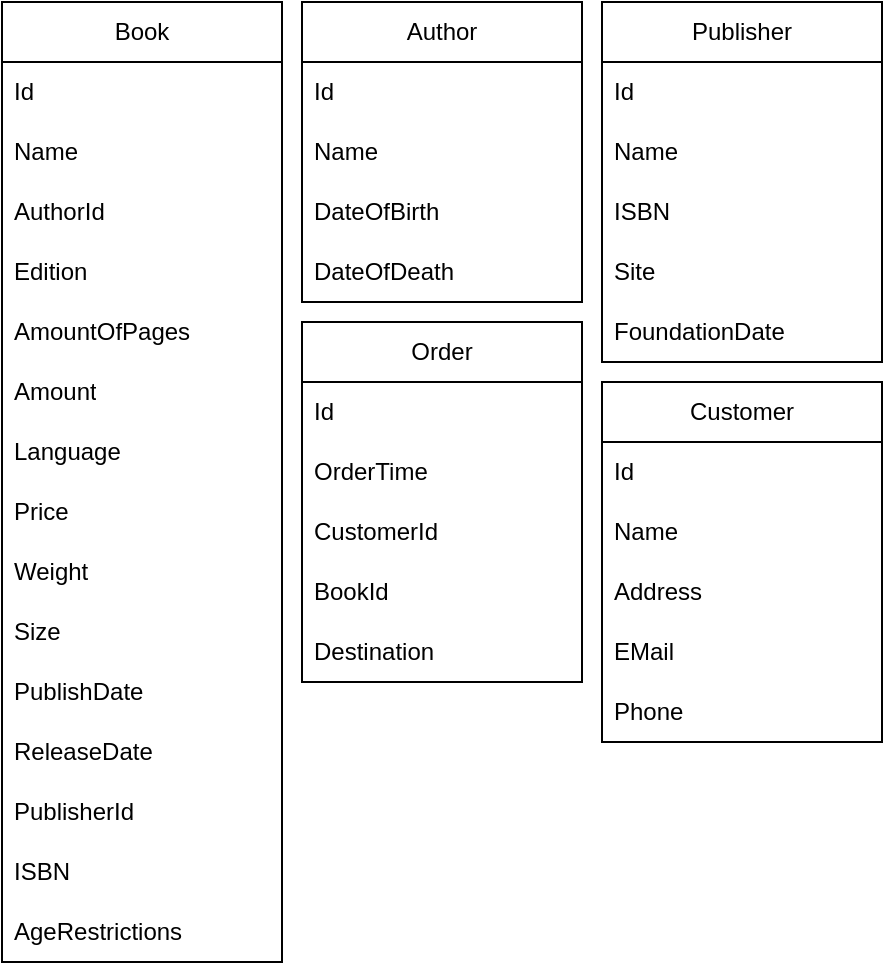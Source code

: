 <mxfile version="24.7.16">
  <diagram name="Page-1" id="GhhIflg6QjD3xNORm4Su">
    <mxGraphModel dx="1822" dy="1138" grid="0" gridSize="10" guides="1" tooltips="1" connect="1" arrows="1" fold="1" page="1" pageScale="1" pageWidth="827" pageHeight="1169" math="0" shadow="0">
      <root>
        <mxCell id="0" />
        <mxCell id="1" parent="0" />
        <mxCell id="lPD5VT004WptOKD8cHPq-1" value="Book" style="swimlane;fontStyle=0;childLayout=stackLayout;horizontal=1;startSize=30;horizontalStack=0;resizeParent=1;resizeParentMax=0;resizeLast=0;collapsible=1;marginBottom=0;whiteSpace=wrap;html=1;" parent="1" vertex="1">
          <mxGeometry x="155" y="35" width="140" height="480" as="geometry" />
        </mxCell>
        <mxCell id="lPD5VT004WptOKD8cHPq-2" value="Id" style="text;strokeColor=none;fillColor=none;align=left;verticalAlign=middle;spacingLeft=4;spacingRight=4;overflow=hidden;points=[[0,0.5],[1,0.5]];portConstraint=eastwest;rotatable=0;whiteSpace=wrap;html=1;" parent="lPD5VT004WptOKD8cHPq-1" vertex="1">
          <mxGeometry y="30" width="140" height="30" as="geometry" />
        </mxCell>
        <mxCell id="lPD5VT004WptOKD8cHPq-3" value="Name" style="text;strokeColor=none;fillColor=none;align=left;verticalAlign=middle;spacingLeft=4;spacingRight=4;overflow=hidden;points=[[0,0.5],[1,0.5]];portConstraint=eastwest;rotatable=0;whiteSpace=wrap;html=1;" parent="lPD5VT004WptOKD8cHPq-1" vertex="1">
          <mxGeometry y="60" width="140" height="30" as="geometry" />
        </mxCell>
        <mxCell id="lPD5VT004WptOKD8cHPq-4" value="AuthorId" style="text;strokeColor=none;fillColor=none;align=left;verticalAlign=middle;spacingLeft=4;spacingRight=4;overflow=hidden;points=[[0,0.5],[1,0.5]];portConstraint=eastwest;rotatable=0;whiteSpace=wrap;html=1;" parent="lPD5VT004WptOKD8cHPq-1" vertex="1">
          <mxGeometry y="90" width="140" height="30" as="geometry" />
        </mxCell>
        <mxCell id="lPD5VT004WptOKD8cHPq-7" value="Edition&lt;span style=&quot;color: rgba(0, 0, 0, 0); font-family: monospace; font-size: 0px; text-wrap: nowrap;&quot;&gt;%3CmxGraphModel%3E%3Croot%3E%3CmxCell%20id%3D%220%22%2F%3E%3CmxCell%20id%3D%221%22%20parent%3D%220%22%2F%3E%3CmxCell%20id%3D%222%22%20value%3D%22Author%22%20style%3D%22text%3BstrokeColor%3Dnone%3BfillColor%3Dnone%3Balign%3Dleft%3BverticalAlign%3Dmiddle%3BspacingLeft%3D4%3BspacingRight%3D4%3Boverflow%3Dhidden%3Bpoints%3D%5B%5B0%2C0.5%5D%2C%5B1%2C0.5%5D%5D%3BportConstraint%3Deastwest%3Brotatable%3D0%3BwhiteSpace%3Dwrap%3Bhtml%3D1%3B%22%20vertex%3D%221%22%20parent%3D%221%22%3E%3CmxGeometry%20x%3D%2280%22%20y%3D%22290%22%20width%3D%22140%22%20height%3D%2230%22%20as%3D%22geometry%22%2F%3E%3C%2FmxCell%3E%3C%2Froot%3E%3C%2FmxGraphModel%3E&lt;/span&gt;&lt;span style=&quot;color: rgba(0, 0, 0, 0); font-family: monospace; font-size: 0px; text-wrap: nowrap;&quot;&gt;%3CmxGraphModel%3E%3Croot%3E%3CmxCell%20id%3D%220%22%2F%3E%3CmxCell%20id%3D%221%22%20parent%3D%220%22%2F%3E%3CmxCell%20id%3D%222%22%20value%3D%22Author%22%20style%3D%22text%3BstrokeColor%3Dnone%3BfillColor%3Dnone%3Balign%3Dleft%3BverticalAlign%3Dmiddle%3BspacingLeft%3D4%3BspacingRight%3D4%3Boverflow%3Dhidden%3Bpoints%3D%5B%5B0%2C0.5%5D%2C%5B1%2C0.5%5D%5D%3BportConstraint%3Deastwest%3Brotatable%3D0%3BwhiteSpace%3Dwrap%3Bhtml%3D1%3B%22%20vertex%3D%221%22%20parent%3D%221%22%3E%3CmxGeometry%20x%3D%2280%22%20y%3D%22290%22%20width%3D%22140%22%20height%3D%2230%22%20as%3D%22geometry%22%2F%3E%3C%2FmxCell%3E%3C%2Froot%3E%3C%2FmxGraphModel%3E&lt;/span&gt;" style="text;strokeColor=none;fillColor=none;align=left;verticalAlign=middle;spacingLeft=4;spacingRight=4;overflow=hidden;points=[[0,0.5],[1,0.5]];portConstraint=eastwest;rotatable=0;whiteSpace=wrap;html=1;" parent="lPD5VT004WptOKD8cHPq-1" vertex="1">
          <mxGeometry y="120" width="140" height="30" as="geometry" />
        </mxCell>
        <mxCell id="lPD5VT004WptOKD8cHPq-12" value="AmountOfPages" style="text;strokeColor=none;fillColor=none;align=left;verticalAlign=middle;spacingLeft=4;spacingRight=4;overflow=hidden;points=[[0,0.5],[1,0.5]];portConstraint=eastwest;rotatable=0;whiteSpace=wrap;html=1;" parent="lPD5VT004WptOKD8cHPq-1" vertex="1">
          <mxGeometry y="150" width="140" height="30" as="geometry" />
        </mxCell>
        <mxCell id="lPD5VT004WptOKD8cHPq-57" value="Amount" style="text;strokeColor=none;fillColor=none;align=left;verticalAlign=middle;spacingLeft=4;spacingRight=4;overflow=hidden;points=[[0,0.5],[1,0.5]];portConstraint=eastwest;rotatable=0;whiteSpace=wrap;html=1;" parent="lPD5VT004WptOKD8cHPq-1" vertex="1">
          <mxGeometry y="180" width="140" height="30" as="geometry" />
        </mxCell>
        <mxCell id="lPD5VT004WptOKD8cHPq-13" value="Language" style="text;strokeColor=none;fillColor=none;align=left;verticalAlign=middle;spacingLeft=4;spacingRight=4;overflow=hidden;points=[[0,0.5],[1,0.5]];portConstraint=eastwest;rotatable=0;whiteSpace=wrap;html=1;" parent="lPD5VT004WptOKD8cHPq-1" vertex="1">
          <mxGeometry y="210" width="140" height="30" as="geometry" />
        </mxCell>
        <mxCell id="lPD5VT004WptOKD8cHPq-55" value="Price" style="text;strokeColor=none;fillColor=none;align=left;verticalAlign=middle;spacingLeft=4;spacingRight=4;overflow=hidden;points=[[0,0.5],[1,0.5]];portConstraint=eastwest;rotatable=0;whiteSpace=wrap;html=1;" parent="lPD5VT004WptOKD8cHPq-1" vertex="1">
          <mxGeometry y="240" width="140" height="30" as="geometry" />
        </mxCell>
        <mxCell id="lPD5VT004WptOKD8cHPq-15" value="Weight" style="text;strokeColor=none;fillColor=none;align=left;verticalAlign=middle;spacingLeft=4;spacingRight=4;overflow=hidden;points=[[0,0.5],[1,0.5]];portConstraint=eastwest;rotatable=0;whiteSpace=wrap;html=1;" parent="lPD5VT004WptOKD8cHPq-1" vertex="1">
          <mxGeometry y="270" width="140" height="30" as="geometry" />
        </mxCell>
        <mxCell id="lPD5VT004WptOKD8cHPq-16" value="Size" style="text;strokeColor=none;fillColor=none;align=left;verticalAlign=middle;spacingLeft=4;spacingRight=4;overflow=hidden;points=[[0,0.5],[1,0.5]];portConstraint=eastwest;rotatable=0;whiteSpace=wrap;html=1;" parent="lPD5VT004WptOKD8cHPq-1" vertex="1">
          <mxGeometry y="300" width="140" height="30" as="geometry" />
        </mxCell>
        <mxCell id="lPD5VT004WptOKD8cHPq-9" value="PublishDate" style="text;strokeColor=none;fillColor=none;align=left;verticalAlign=middle;spacingLeft=4;spacingRight=4;overflow=hidden;points=[[0,0.5],[1,0.5]];portConstraint=eastwest;rotatable=0;whiteSpace=wrap;html=1;" parent="lPD5VT004WptOKD8cHPq-1" vertex="1">
          <mxGeometry y="330" width="140" height="30" as="geometry" />
        </mxCell>
        <mxCell id="lPD5VT004WptOKD8cHPq-10" value="ReleaseDate" style="text;strokeColor=none;fillColor=none;align=left;verticalAlign=middle;spacingLeft=4;spacingRight=4;overflow=hidden;points=[[0,0.5],[1,0.5]];portConstraint=eastwest;rotatable=0;whiteSpace=wrap;html=1;" parent="lPD5VT004WptOKD8cHPq-1" vertex="1">
          <mxGeometry y="360" width="140" height="30" as="geometry" />
        </mxCell>
        <mxCell id="lPD5VT004WptOKD8cHPq-14" value="PublisherId" style="text;strokeColor=none;fillColor=none;align=left;verticalAlign=middle;spacingLeft=4;spacingRight=4;overflow=hidden;points=[[0,0.5],[1,0.5]];portConstraint=eastwest;rotatable=0;whiteSpace=wrap;html=1;" parent="lPD5VT004WptOKD8cHPq-1" vertex="1">
          <mxGeometry y="390" width="140" height="30" as="geometry" />
        </mxCell>
        <mxCell id="lPD5VT004WptOKD8cHPq-17" value="&lt;font size=&quot;1&quot; face=&quot;Helvetica&quot;&gt;&lt;span style=&quot;background-color: rgb(255, 255, 255); font-size: 12px;&quot;&gt;ISBN&lt;/span&gt;&lt;/font&gt;" style="text;strokeColor=none;fillColor=none;align=left;verticalAlign=middle;spacingLeft=4;spacingRight=4;overflow=hidden;points=[[0,0.5],[1,0.5]];portConstraint=eastwest;rotatable=0;whiteSpace=wrap;html=1;" parent="lPD5VT004WptOKD8cHPq-1" vertex="1">
          <mxGeometry y="420" width="140" height="30" as="geometry" />
        </mxCell>
        <mxCell id="lPD5VT004WptOKD8cHPq-8" value="AgeRestrictions" style="text;strokeColor=none;fillColor=none;align=left;verticalAlign=middle;spacingLeft=4;spacingRight=4;overflow=hidden;points=[[0,0.5],[1,0.5]];portConstraint=eastwest;rotatable=0;whiteSpace=wrap;html=1;" parent="lPD5VT004WptOKD8cHPq-1" vertex="1">
          <mxGeometry y="450" width="140" height="30" as="geometry" />
        </mxCell>
        <mxCell id="lPD5VT004WptOKD8cHPq-18" value="Publisher" style="swimlane;fontStyle=0;childLayout=stackLayout;horizontal=1;startSize=30;horizontalStack=0;resizeParent=1;resizeParentMax=0;resizeLast=0;collapsible=1;marginBottom=0;whiteSpace=wrap;html=1;" parent="1" vertex="1">
          <mxGeometry x="455" y="35" width="140" height="180" as="geometry" />
        </mxCell>
        <mxCell id="lPD5VT004WptOKD8cHPq-19" value="Id" style="text;strokeColor=none;fillColor=none;align=left;verticalAlign=middle;spacingLeft=4;spacingRight=4;overflow=hidden;points=[[0,0.5],[1,0.5]];portConstraint=eastwest;rotatable=0;whiteSpace=wrap;html=1;" parent="lPD5VT004WptOKD8cHPq-18" vertex="1">
          <mxGeometry y="30" width="140" height="30" as="geometry" />
        </mxCell>
        <mxCell id="lPD5VT004WptOKD8cHPq-20" value="Name" style="text;strokeColor=none;fillColor=none;align=left;verticalAlign=middle;spacingLeft=4;spacingRight=4;overflow=hidden;points=[[0,0.5],[1,0.5]];portConstraint=eastwest;rotatable=0;whiteSpace=wrap;html=1;" parent="lPD5VT004WptOKD8cHPq-18" vertex="1">
          <mxGeometry y="60" width="140" height="30" as="geometry" />
        </mxCell>
        <mxCell id="lPD5VT004WptOKD8cHPq-33" value="&lt;font size=&quot;1&quot; face=&quot;Helvetica&quot;&gt;&lt;span style=&quot;background-color: rgb(255, 255, 255); font-size: 12px;&quot;&gt;ISBN&lt;/span&gt;&lt;/font&gt;" style="text;strokeColor=none;fillColor=none;align=left;verticalAlign=middle;spacingLeft=4;spacingRight=4;overflow=hidden;points=[[0,0.5],[1,0.5]];portConstraint=eastwest;rotatable=0;whiteSpace=wrap;html=1;" parent="lPD5VT004WptOKD8cHPq-18" vertex="1">
          <mxGeometry y="90" width="140" height="30" as="geometry" />
        </mxCell>
        <mxCell id="lPD5VT004WptOKD8cHPq-34" value="&lt;span style=&quot;background-color: rgb(255, 255, 255);&quot;&gt;Site&lt;/span&gt;" style="text;strokeColor=none;fillColor=none;align=left;verticalAlign=middle;spacingLeft=4;spacingRight=4;overflow=hidden;points=[[0,0.5],[1,0.5]];portConstraint=eastwest;rotatable=0;whiteSpace=wrap;html=1;" parent="lPD5VT004WptOKD8cHPq-18" vertex="1">
          <mxGeometry y="120" width="140" height="30" as="geometry" />
        </mxCell>
        <mxCell id="lPD5VT004WptOKD8cHPq-35" value="&lt;span style=&quot;background-color: rgb(255, 255, 255);&quot;&gt;FoundationDate&lt;/span&gt;" style="text;strokeColor=none;fillColor=none;align=left;verticalAlign=middle;spacingLeft=4;spacingRight=4;overflow=hidden;points=[[0,0.5],[1,0.5]];portConstraint=eastwest;rotatable=0;whiteSpace=wrap;html=1;" parent="lPD5VT004WptOKD8cHPq-18" vertex="1">
          <mxGeometry y="150" width="140" height="30" as="geometry" />
        </mxCell>
        <mxCell id="lPD5VT004WptOKD8cHPq-42" value="Author" style="swimlane;fontStyle=0;childLayout=stackLayout;horizontal=1;startSize=30;horizontalStack=0;resizeParent=1;resizeParentMax=0;resizeLast=0;collapsible=1;marginBottom=0;whiteSpace=wrap;html=1;" parent="1" vertex="1">
          <mxGeometry x="305" y="35" width="140" height="150" as="geometry" />
        </mxCell>
        <mxCell id="lPD5VT004WptOKD8cHPq-43" value="Id" style="text;strokeColor=none;fillColor=none;align=left;verticalAlign=middle;spacingLeft=4;spacingRight=4;overflow=hidden;points=[[0,0.5],[1,0.5]];portConstraint=eastwest;rotatable=0;whiteSpace=wrap;html=1;" parent="lPD5VT004WptOKD8cHPq-42" vertex="1">
          <mxGeometry y="30" width="140" height="30" as="geometry" />
        </mxCell>
        <mxCell id="lPD5VT004WptOKD8cHPq-44" value="Name" style="text;strokeColor=none;fillColor=none;align=left;verticalAlign=middle;spacingLeft=4;spacingRight=4;overflow=hidden;points=[[0,0.5],[1,0.5]];portConstraint=eastwest;rotatable=0;whiteSpace=wrap;html=1;" parent="lPD5VT004WptOKD8cHPq-42" vertex="1">
          <mxGeometry y="60" width="140" height="30" as="geometry" />
        </mxCell>
        <mxCell id="lPD5VT004WptOKD8cHPq-48" value="DateOfBirth" style="text;strokeColor=none;fillColor=none;align=left;verticalAlign=middle;spacingLeft=4;spacingRight=4;overflow=hidden;points=[[0,0.5],[1,0.5]];portConstraint=eastwest;rotatable=0;whiteSpace=wrap;html=1;" parent="lPD5VT004WptOKD8cHPq-42" vertex="1">
          <mxGeometry y="90" width="140" height="30" as="geometry" />
        </mxCell>
        <mxCell id="lPD5VT004WptOKD8cHPq-49" value="DateOfDeath" style="text;strokeColor=none;fillColor=none;align=left;verticalAlign=middle;spacingLeft=4;spacingRight=4;overflow=hidden;points=[[0,0.5],[1,0.5]];portConstraint=eastwest;rotatable=0;whiteSpace=wrap;html=1;" parent="lPD5VT004WptOKD8cHPq-42" vertex="1">
          <mxGeometry y="120" width="140" height="30" as="geometry" />
        </mxCell>
        <mxCell id="lPD5VT004WptOKD8cHPq-50" value="Order" style="swimlane;fontStyle=0;childLayout=stackLayout;horizontal=1;startSize=30;horizontalStack=0;resizeParent=1;resizeParentMax=0;resizeLast=0;collapsible=1;marginBottom=0;whiteSpace=wrap;html=1;" parent="1" vertex="1">
          <mxGeometry x="305" y="195" width="140" height="180" as="geometry" />
        </mxCell>
        <mxCell id="lPD5VT004WptOKD8cHPq-51" value="Id" style="text;strokeColor=none;fillColor=none;align=left;verticalAlign=middle;spacingLeft=4;spacingRight=4;overflow=hidden;points=[[0,0.5],[1,0.5]];portConstraint=eastwest;rotatable=0;whiteSpace=wrap;html=1;" parent="lPD5VT004WptOKD8cHPq-50" vertex="1">
          <mxGeometry y="30" width="140" height="30" as="geometry" />
        </mxCell>
        <mxCell id="lPD5VT004WptOKD8cHPq-52" value="OrderTime" style="text;strokeColor=none;fillColor=none;align=left;verticalAlign=middle;spacingLeft=4;spacingRight=4;overflow=hidden;points=[[0,0.5],[1,0.5]];portConstraint=eastwest;rotatable=0;whiteSpace=wrap;html=1;" parent="lPD5VT004WptOKD8cHPq-50" vertex="1">
          <mxGeometry y="60" width="140" height="30" as="geometry" />
        </mxCell>
        <mxCell id="lPD5VT004WptOKD8cHPq-53" value="CustomerId" style="text;strokeColor=none;fillColor=none;align=left;verticalAlign=middle;spacingLeft=4;spacingRight=4;overflow=hidden;points=[[0,0.5],[1,0.5]];portConstraint=eastwest;rotatable=0;whiteSpace=wrap;html=1;" parent="lPD5VT004WptOKD8cHPq-50" vertex="1">
          <mxGeometry y="90" width="140" height="30" as="geometry" />
        </mxCell>
        <mxCell id="lPD5VT004WptOKD8cHPq-54" value="BookId" style="text;strokeColor=none;fillColor=none;align=left;verticalAlign=middle;spacingLeft=4;spacingRight=4;overflow=hidden;points=[[0,0.5],[1,0.5]];portConstraint=eastwest;rotatable=0;whiteSpace=wrap;html=1;" parent="lPD5VT004WptOKD8cHPq-50" vertex="1">
          <mxGeometry y="120" width="140" height="30" as="geometry" />
        </mxCell>
        <mxCell id="lPD5VT004WptOKD8cHPq-56" value="Destination" style="text;strokeColor=none;fillColor=none;align=left;verticalAlign=middle;spacingLeft=4;spacingRight=4;overflow=hidden;points=[[0,0.5],[1,0.5]];portConstraint=eastwest;rotatable=0;whiteSpace=wrap;html=1;" parent="lPD5VT004WptOKD8cHPq-50" vertex="1">
          <mxGeometry y="150" width="140" height="30" as="geometry" />
        </mxCell>
        <mxCell id="lPD5VT004WptOKD8cHPq-58" value="Customer" style="swimlane;fontStyle=0;childLayout=stackLayout;horizontal=1;startSize=30;horizontalStack=0;resizeParent=1;resizeParentMax=0;resizeLast=0;collapsible=1;marginBottom=0;whiteSpace=wrap;html=1;" parent="1" vertex="1">
          <mxGeometry x="455" y="225" width="140" height="180" as="geometry" />
        </mxCell>
        <mxCell id="lPD5VT004WptOKD8cHPq-59" value="Id" style="text;strokeColor=none;fillColor=none;align=left;verticalAlign=middle;spacingLeft=4;spacingRight=4;overflow=hidden;points=[[0,0.5],[1,0.5]];portConstraint=eastwest;rotatable=0;whiteSpace=wrap;html=1;" parent="lPD5VT004WptOKD8cHPq-58" vertex="1">
          <mxGeometry y="30" width="140" height="30" as="geometry" />
        </mxCell>
        <mxCell id="lPD5VT004WptOKD8cHPq-60" value="Name" style="text;strokeColor=none;fillColor=none;align=left;verticalAlign=middle;spacingLeft=4;spacingRight=4;overflow=hidden;points=[[0,0.5],[1,0.5]];portConstraint=eastwest;rotatable=0;whiteSpace=wrap;html=1;" parent="lPD5VT004WptOKD8cHPq-58" vertex="1">
          <mxGeometry y="60" width="140" height="30" as="geometry" />
        </mxCell>
        <mxCell id="lPD5VT004WptOKD8cHPq-61" value="Address" style="text;strokeColor=none;fillColor=none;align=left;verticalAlign=middle;spacingLeft=4;spacingRight=4;overflow=hidden;points=[[0,0.5],[1,0.5]];portConstraint=eastwest;rotatable=0;whiteSpace=wrap;html=1;" parent="lPD5VT004WptOKD8cHPq-58" vertex="1">
          <mxGeometry y="90" width="140" height="30" as="geometry" />
        </mxCell>
        <mxCell id="lPD5VT004WptOKD8cHPq-62" value="EMail" style="text;strokeColor=none;fillColor=none;align=left;verticalAlign=middle;spacingLeft=4;spacingRight=4;overflow=hidden;points=[[0,0.5],[1,0.5]];portConstraint=eastwest;rotatable=0;whiteSpace=wrap;html=1;" parent="lPD5VT004WptOKD8cHPq-58" vertex="1">
          <mxGeometry y="120" width="140" height="30" as="geometry" />
        </mxCell>
        <mxCell id="lPD5VT004WptOKD8cHPq-63" value="Phone" style="text;strokeColor=none;fillColor=none;align=left;verticalAlign=middle;spacingLeft=4;spacingRight=4;overflow=hidden;points=[[0,0.5],[1,0.5]];portConstraint=eastwest;rotatable=0;whiteSpace=wrap;html=1;" parent="lPD5VT004WptOKD8cHPq-58" vertex="1">
          <mxGeometry y="150" width="140" height="30" as="geometry" />
        </mxCell>
      </root>
    </mxGraphModel>
  </diagram>
</mxfile>
